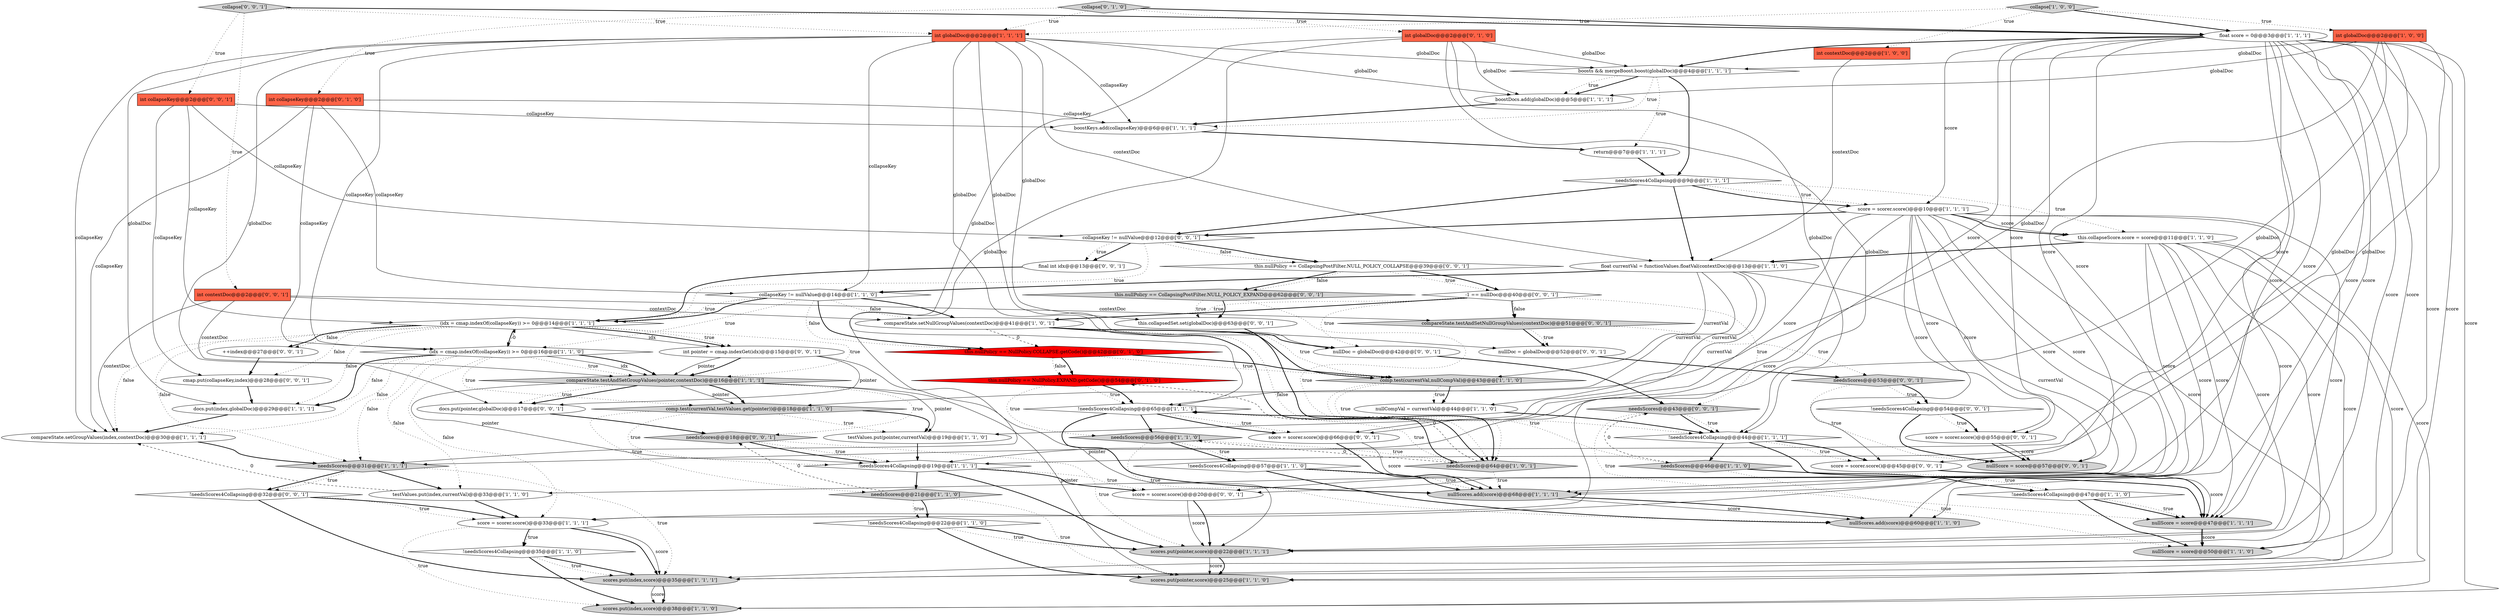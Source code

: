 digraph {
50 [style = filled, label = "this.nullPolicy == NullPolicy.EXPAND.getCode()@@@54@@@['0', '1', '0']", fillcolor = red, shape = diamond image = "AAA1AAABBB2BBB"];
34 [style = filled, label = "comp.test(currentVal,testValues.get(pointer))@@@18@@@['1', '1', '0']", fillcolor = lightgray, shape = diamond image = "AAA0AAABBB1BBB"];
40 [style = filled, label = "collapseKey != nullValue@@@14@@@['1', '1', '0']", fillcolor = white, shape = diamond image = "AAA0AAABBB1BBB"];
17 [style = filled, label = "scores.put(index,score)@@@38@@@['1', '1', '0']", fillcolor = lightgray, shape = ellipse image = "AAA0AAABBB1BBB"];
37 [style = filled, label = "!needsScores4Collapsing@@@65@@@['1', '1', '1']", fillcolor = white, shape = diamond image = "AAA0AAABBB1BBB"];
63 [style = filled, label = "collapseKey != nullValue@@@12@@@['0', '0', '1']", fillcolor = white, shape = diamond image = "AAA0AAABBB3BBB"];
75 [style = filled, label = "final int idx@@@13@@@['0', '0', '1']", fillcolor = white, shape = ellipse image = "AAA0AAABBB3BBB"];
29 [style = filled, label = "nullScores.add(score)@@@60@@@['1', '1', '0']", fillcolor = lightgray, shape = ellipse image = "AAA0AAABBB1BBB"];
71 [style = filled, label = "nullDoc = globalDoc@@@42@@@['0', '0', '1']", fillcolor = white, shape = ellipse image = "AAA0AAABBB3BBB"];
66 [style = filled, label = "score = scorer.score()@@@45@@@['0', '0', '1']", fillcolor = white, shape = ellipse image = "AAA0AAABBB3BBB"];
73 [style = filled, label = "needsScores@@@53@@@['0', '0', '1']", fillcolor = lightgray, shape = diamond image = "AAA0AAABBB3BBB"];
30 [style = filled, label = "return@@@7@@@['1', '1', '1']", fillcolor = white, shape = ellipse image = "AAA0AAABBB1BBB"];
76 [style = filled, label = "score = scorer.score()@@@55@@@['0', '0', '1']", fillcolor = white, shape = ellipse image = "AAA0AAABBB3BBB"];
24 [style = filled, label = "needsScores@@@64@@@['1', '0', '1']", fillcolor = lightgray, shape = diamond image = "AAA0AAABBB1BBB"];
54 [style = filled, label = "int pointer = cmap.indexGet(idx)@@@15@@@['0', '0', '1']", fillcolor = white, shape = ellipse image = "AAA0AAABBB3BBB"];
1 [style = filled, label = "needsScores@@@56@@@['1', '1', '0']", fillcolor = lightgray, shape = diamond image = "AAA0AAABBB1BBB"];
68 [style = filled, label = "needsScores@@@18@@@['0', '0', '1']", fillcolor = lightgray, shape = diamond image = "AAA0AAABBB3BBB"];
25 [style = filled, label = "!needsScores4Collapsing@@@57@@@['1', '1', '0']", fillcolor = white, shape = diamond image = "AAA0AAABBB1BBB"];
22 [style = filled, label = "boostKeys.add(collapseKey)@@@6@@@['1', '1', '1']", fillcolor = white, shape = ellipse image = "AAA0AAABBB1BBB"];
0 [style = filled, label = "int contextDoc@@@2@@@['1', '0', '0']", fillcolor = tomato, shape = box image = "AAA0AAABBB1BBB"];
27 [style = filled, label = "compareState.setGroupValues(index,contextDoc)@@@30@@@['1', '1', '1']", fillcolor = white, shape = ellipse image = "AAA0AAABBB1BBB"];
55 [style = filled, label = "this.nullPolicy == CollapsingPostFilter.NULL_POLICY_COLLAPSE@@@39@@@['0', '0', '1']", fillcolor = white, shape = diamond image = "AAA0AAABBB3BBB"];
3 [style = filled, label = "needsScores@@@21@@@['1', '1', '0']", fillcolor = lightgray, shape = diamond image = "AAA0AAABBB1BBB"];
28 [style = filled, label = "nullScore = score@@@47@@@['1', '1', '1']", fillcolor = lightgray, shape = ellipse image = "AAA0AAABBB1BBB"];
53 [style = filled, label = "!needsScores4Collapsing@@@32@@@['0', '0', '1']", fillcolor = white, shape = diamond image = "AAA0AAABBB3BBB"];
4 [style = filled, label = "nullScore = score@@@50@@@['1', '1', '0']", fillcolor = lightgray, shape = ellipse image = "AAA0AAABBB1BBB"];
9 [style = filled, label = "nullCompVal = currentVal@@@44@@@['1', '1', '0']", fillcolor = white, shape = ellipse image = "AAA0AAABBB1BBB"];
8 [style = filled, label = "!needsScores4Collapsing@@@19@@@['1', '1', '1']", fillcolor = white, shape = diamond image = "AAA0AAABBB1BBB"];
49 [style = filled, label = "this.nullPolicy == NullPolicy.COLLAPSE.getCode()@@@42@@@['0', '1', '0']", fillcolor = red, shape = diamond image = "AAA1AAABBB2BBB"];
41 [style = filled, label = "boostDocs.add(globalDoc)@@@5@@@['1', '1', '1']", fillcolor = white, shape = ellipse image = "AAA0AAABBB1BBB"];
19 [style = filled, label = "scores.put(pointer,score)@@@25@@@['1', '1', '0']", fillcolor = lightgray, shape = ellipse image = "AAA0AAABBB1BBB"];
10 [style = filled, label = "score = scorer.score()@@@10@@@['1', '1', '1']", fillcolor = white, shape = ellipse image = "AAA0AAABBB1BBB"];
38 [style = filled, label = "collapse['1', '0', '0']", fillcolor = lightgray, shape = diamond image = "AAA0AAABBB1BBB"];
12 [style = filled, label = "nullScores.add(score)@@@68@@@['1', '1', '1']", fillcolor = lightgray, shape = ellipse image = "AAA0AAABBB1BBB"];
59 [style = filled, label = "score = scorer.score()@@@20@@@['0', '0', '1']", fillcolor = white, shape = ellipse image = "AAA0AAABBB3BBB"];
56 [style = filled, label = "this.collapsedSet.set(globalDoc)@@@63@@@['0', '0', '1']", fillcolor = white, shape = ellipse image = "AAA0AAABBB3BBB"];
67 [style = filled, label = "collapse['0', '0', '1']", fillcolor = lightgray, shape = diamond image = "AAA0AAABBB3BBB"];
62 [style = filled, label = "this.nullPolicy == CollapsingPostFilter.NULL_POLICY_EXPAND@@@62@@@['0', '0', '1']", fillcolor = lightgray, shape = diamond image = "AAA0AAABBB3BBB"];
33 [style = filled, label = "scores.put(pointer,score)@@@22@@@['1', '1', '1']", fillcolor = lightgray, shape = ellipse image = "AAA0AAABBB1BBB"];
45 [style = filled, label = "scores.put(index,score)@@@35@@@['1', '1', '1']", fillcolor = lightgray, shape = ellipse image = "AAA0AAABBB1BBB"];
46 [style = filled, label = "collapse['0', '1', '0']", fillcolor = lightgray, shape = diamond image = "AAA0AAABBB2BBB"];
15 [style = filled, label = "testValues.put(pointer,currentVal)@@@19@@@['1', '1', '0']", fillcolor = white, shape = ellipse image = "AAA0AAABBB1BBB"];
65 [style = filled, label = "int collapseKey@@@2@@@['0', '0', '1']", fillcolor = tomato, shape = box image = "AAA0AAABBB3BBB"];
48 [style = filled, label = "int collapseKey@@@2@@@['0', '1', '0']", fillcolor = tomato, shape = box image = "AAA0AAABBB2BBB"];
36 [style = filled, label = "needsScores4Collapsing@@@9@@@['1', '1', '1']", fillcolor = white, shape = diamond image = "AAA0AAABBB1BBB"];
7 [style = filled, label = "boosts && mergeBoost.boost(globalDoc)@@@4@@@['1', '1', '1']", fillcolor = white, shape = diamond image = "AAA0AAABBB1BBB"];
23 [style = filled, label = "int globalDoc@@@2@@@['1', '1', '1']", fillcolor = tomato, shape = box image = "AAA0AAABBB1BBB"];
70 [style = filled, label = "nullScore = score@@@57@@@['0', '0', '1']", fillcolor = lightgray, shape = ellipse image = "AAA0AAABBB3BBB"];
35 [style = filled, label = "comp.test(currentVal,nullCompVal)@@@43@@@['1', '1', '0']", fillcolor = lightgray, shape = diamond image = "AAA0AAABBB1BBB"];
52 [style = filled, label = "++index@@@27@@@['0', '0', '1']", fillcolor = white, shape = ellipse image = "AAA0AAABBB3BBB"];
16 [style = filled, label = "(idx = cmap.indexOf(collapseKey)) >= 0@@@14@@@['1', '1', '1']", fillcolor = white, shape = diamond image = "AAA0AAABBB1BBB"];
72 [style = filled, label = "nullDoc = globalDoc@@@52@@@['0', '0', '1']", fillcolor = white, shape = ellipse image = "AAA0AAABBB3BBB"];
13 [style = filled, label = "float score = 0@@@3@@@['1', '1', '1']", fillcolor = white, shape = ellipse image = "AAA0AAABBB1BBB"];
60 [style = filled, label = "docs.put(pointer,globalDoc)@@@17@@@['0', '0', '1']", fillcolor = white, shape = ellipse image = "AAA0AAABBB3BBB"];
47 [style = filled, label = "int globalDoc@@@2@@@['0', '1', '0']", fillcolor = tomato, shape = box image = "AAA0AAABBB2BBB"];
2 [style = filled, label = "int globalDoc@@@2@@@['1', '0', '0']", fillcolor = tomato, shape = box image = "AAA0AAABBB1BBB"];
11 [style = filled, label = "!needsScores4Collapsing@@@35@@@['1', '1', '0']", fillcolor = white, shape = diamond image = "AAA0AAABBB1BBB"];
20 [style = filled, label = "docs.put(index,globalDoc)@@@29@@@['1', '1', '1']", fillcolor = white, shape = ellipse image = "AAA0AAABBB1BBB"];
26 [style = filled, label = "this.collapseScore.score = score@@@11@@@['1', '1', '0']", fillcolor = white, shape = ellipse image = "AAA0AAABBB1BBB"];
6 [style = filled, label = "float currentVal = functionValues.floatVal(contextDoc)@@@13@@@['1', '1', '0']", fillcolor = white, shape = ellipse image = "AAA0AAABBB1BBB"];
14 [style = filled, label = "compareState.testAndSetGroupValues(pointer,contextDoc)@@@16@@@['1', '1', '1']", fillcolor = lightgray, shape = diamond image = "AAA0AAABBB1BBB"];
18 [style = filled, label = "score = scorer.score()@@@33@@@['1', '1', '1']", fillcolor = white, shape = ellipse image = "AAA0AAABBB1BBB"];
31 [style = filled, label = "!needsScores4Collapsing@@@22@@@['1', '1', '0']", fillcolor = white, shape = diamond image = "AAA0AAABBB1BBB"];
39 [style = filled, label = "!needsScores4Collapsing@@@44@@@['1', '1', '1']", fillcolor = white, shape = diamond image = "AAA0AAABBB1BBB"];
21 [style = filled, label = "compareState.setNullGroupValues(contextDoc)@@@41@@@['1', '0', '1']", fillcolor = white, shape = ellipse image = "AAA0AAABBB1BBB"];
32 [style = filled, label = "testValues.put(index,currentVal)@@@33@@@['1', '1', '0']", fillcolor = white, shape = ellipse image = "AAA0AAABBB1BBB"];
61 [style = filled, label = "int contextDoc@@@2@@@['0', '0', '1']", fillcolor = tomato, shape = box image = "AAA0AAABBB3BBB"];
57 [style = filled, label = "score = scorer.score()@@@66@@@['0', '0', '1']", fillcolor = white, shape = ellipse image = "AAA0AAABBB3BBB"];
64 [style = filled, label = "compareState.testAndSetNullGroupValues(contextDoc)@@@51@@@['0', '0', '1']", fillcolor = lightgray, shape = diamond image = "AAA0AAABBB3BBB"];
74 [style = filled, label = "-1 == nullDoc@@@40@@@['0', '0', '1']", fillcolor = white, shape = diamond image = "AAA0AAABBB3BBB"];
43 [style = filled, label = "(idx = cmap.indexOf(collapseKey)) >= 0@@@16@@@['1', '1', '0']", fillcolor = white, shape = diamond image = "AAA0AAABBB1BBB"];
42 [style = filled, label = "needsScores@@@46@@@['1', '1', '0']", fillcolor = lightgray, shape = diamond image = "AAA0AAABBB1BBB"];
51 [style = filled, label = "!needsScores4Collapsing@@@54@@@['0', '0', '1']", fillcolor = white, shape = diamond image = "AAA0AAABBB3BBB"];
58 [style = filled, label = "needsScores@@@43@@@['0', '0', '1']", fillcolor = lightgray, shape = diamond image = "AAA0AAABBB3BBB"];
5 [style = filled, label = "!needsScores4Collapsing@@@47@@@['1', '1', '0']", fillcolor = white, shape = diamond image = "AAA0AAABBB1BBB"];
44 [style = filled, label = "needsScores@@@31@@@['1', '1', '1']", fillcolor = lightgray, shape = diamond image = "AAA0AAABBB1BBB"];
69 [style = filled, label = "cmap.put(collapseKey,index)@@@28@@@['0', '0', '1']", fillcolor = white, shape = ellipse image = "AAA0AAABBB3BBB"];
75->16 [style = bold, label=""];
24->12 [style = dotted, label="true"];
40->49 [style = bold, label=""];
23->7 [style = solid, label="globalDoc"];
64->73 [style = dotted, label="true"];
16->52 [style = bold, label=""];
37->57 [style = dotted, label="true"];
23->56 [style = solid, label="globalDoc"];
10->76 [style = solid, label="score"];
46->13 [style = bold, label=""];
55->74 [style = dotted, label="true"];
26->45 [style = solid, label="score"];
32->27 [style = dashed, label="0"];
55->62 [style = bold, label=""];
61->64 [style = solid, label="contextDoc"];
54->60 [style = solid, label="pointer"];
27->44 [style = bold, label=""];
23->22 [style = solid, label="collapseKey"];
13->4 [style = solid, label="score"];
34->15 [style = bold, label=""];
2->41 [style = solid, label="globalDoc"];
30->36 [style = bold, label=""];
21->24 [style = bold, label=""];
35->42 [style = dotted, label="true"];
10->59 [style = solid, label="score"];
13->33 [style = solid, label="score"];
6->32 [style = solid, label="currentVal"];
25->29 [style = bold, label=""];
5->28 [style = bold, label=""];
45->17 [style = solid, label="score"];
13->57 [style = solid, label="score"];
10->66 [style = solid, label="score"];
16->54 [style = solid, label="idx"];
2->8 [style = solid, label="globalDoc"];
44->53 [style = bold, label=""];
22->30 [style = bold, label=""];
18->45 [style = bold, label=""];
74->21 [style = bold, label=""];
40->43 [style = dotted, label="true"];
73->51 [style = dotted, label="true"];
63->55 [style = dotted, label="false"];
20->27 [style = bold, label=""];
13->28 [style = solid, label="score"];
55->74 [style = bold, label=""];
63->55 [style = bold, label=""];
61->27 [style = solid, label="contextDoc"];
23->60 [style = solid, label="globalDoc"];
71->58 [style = bold, label=""];
40->16 [style = bold, label=""];
12->29 [style = solid, label="score"];
48->40 [style = solid, label="collapseKey"];
6->34 [style = solid, label="currentVal"];
13->45 [style = solid, label="score"];
0->6 [style = solid, label="contextDoc"];
51->76 [style = dotted, label="true"];
72->73 [style = bold, label=""];
52->69 [style = bold, label=""];
46->48 [style = dotted, label="true"];
67->61 [style = dotted, label="true"];
7->41 [style = dotted, label="true"];
43->14 [style = dotted, label="true"];
65->69 [style = solid, label="collapseKey"];
16->43 [style = bold, label=""];
63->75 [style = bold, label=""];
50->1 [style = dotted, label="true"];
74->71 [style = dotted, label="true"];
60->68 [style = bold, label=""];
26->12 [style = solid, label="score"];
41->22 [style = bold, label=""];
45->17 [style = bold, label=""];
32->18 [style = bold, label=""];
10->70 [style = solid, label="score"];
21->35 [style = bold, label=""];
66->28 [style = bold, label=""];
26->4 [style = solid, label="score"];
51->76 [style = bold, label=""];
63->16 [style = dotted, label="true"];
68->8 [style = dotted, label="true"];
74->58 [style = dotted, label="true"];
62->56 [style = bold, label=""];
33->19 [style = solid, label="score"];
36->6 [style = bold, label=""];
14->19 [style = solid, label="pointer"];
36->63 [style = bold, label=""];
2->44 [style = solid, label="globalDoc"];
9->39 [style = bold, label=""];
13->66 [style = solid, label="score"];
50->37 [style = dotted, label="true"];
26->19 [style = solid, label="score"];
43->14 [style = solid, label="idx"];
57->12 [style = solid, label="score"];
13->10 [style = solid, label="score"];
50->37 [style = bold, label=""];
23->27 [style = solid, label="collapseKey"];
14->34 [style = solid, label="pointer"];
18->11 [style = bold, label=""];
37->1 [style = bold, label=""];
43->27 [style = dotted, label="false"];
25->12 [style = dotted, label="true"];
10->26 [style = bold, label=""];
14->60 [style = bold, label=""];
23->41 [style = solid, label="globalDoc"];
6->15 [style = solid, label="currentVal"];
26->6 [style = bold, label=""];
69->20 [style = bold, label=""];
21->24 [style = dotted, label="false"];
31->33 [style = dotted, label="true"];
26->33 [style = solid, label="score"];
58->39 [style = bold, label=""];
62->24 [style = dotted, label="true"];
10->12 [style = solid, label="score"];
18->11 [style = dotted, label="true"];
34->8 [style = dotted, label="true"];
12->29 [style = bold, label=""];
10->57 [style = solid, label="score"];
74->64 [style = dotted, label="false"];
57->12 [style = bold, label=""];
23->40 [style = solid, label="collapseKey"];
1->24 [style = dashed, label="0"];
31->33 [style = bold, label=""];
44->32 [style = bold, label=""];
39->66 [style = bold, label=""];
38->23 [style = dotted, label="true"];
16->14 [style = dotted, label="true"];
24->50 [style = dashed, label="0"];
11->17 [style = bold, label=""];
14->68 [style = dotted, label="true"];
18->17 [style = dotted, label="true"];
16->52 [style = dotted, label="false"];
7->22 [style = dotted, label="true"];
13->29 [style = solid, label="score"];
54->33 [style = solid, label="pointer"];
66->28 [style = solid, label="score"];
39->42 [style = bold, label=""];
21->35 [style = dotted, label="true"];
40->21 [style = bold, label=""];
44->45 [style = dotted, label="true"];
67->65 [style = dotted, label="true"];
47->41 [style = solid, label="globalDoc"];
2->37 [style = solid, label="globalDoc"];
2->7 [style = solid, label="globalDoc"];
23->72 [style = solid, label="globalDoc"];
8->33 [style = bold, label=""];
64->72 [style = bold, label=""];
16->69 [style = dotted, label="false"];
47->37 [style = solid, label="globalDoc"];
65->16 [style = solid, label="collapseKey"];
49->35 [style = bold, label=""];
35->9 [style = bold, label=""];
13->70 [style = solid, label="score"];
73->51 [style = bold, label=""];
44->53 [style = dotted, label="true"];
46->47 [style = dotted, label="true"];
43->20 [style = bold, label=""];
8->3 [style = bold, label=""];
61->21 [style = solid, label="contextDoc"];
16->27 [style = dotted, label="false"];
26->29 [style = solid, label="score"];
39->66 [style = dotted, label="true"];
65->63 [style = solid, label="collapseKey"];
6->9 [style = solid, label="currentVal"];
76->70 [style = solid, label="score"];
8->59 [style = bold, label=""];
13->76 [style = solid, label="score"];
56->24 [style = bold, label=""];
58->39 [style = dotted, label="true"];
47->39 [style = solid, label="globalDoc"];
6->35 [style = solid, label="currentVal"];
13->18 [style = solid, label="score"];
49->50 [style = bold, label=""];
37->12 [style = bold, label=""];
10->45 [style = solid, label="score"];
16->54 [style = bold, label=""];
21->71 [style = bold, label=""];
43->16 [style = dashed, label="0"];
18->45 [style = solid, label="score"];
58->28 [style = dotted, label="true"];
14->60 [style = dotted, label="true"];
42->5 [style = dotted, label="true"];
42->58 [style = dashed, label="0"];
48->22 [style = solid, label="collapseKey"];
43->14 [style = bold, label=""];
13->19 [style = solid, label="score"];
14->8 [style = solid, label="pointer"];
47->8 [style = solid, label="globalDoc"];
43->32 [style = dotted, label="false"];
43->44 [style = dotted, label="false"];
59->33 [style = solid, label="score"];
10->18 [style = solid, label="score"];
48->43 [style = solid, label="collapseKey"];
47->44 [style = solid, label="globalDoc"];
13->59 [style = solid, label="score"];
5->4 [style = bold, label=""];
34->15 [style = dotted, label="true"];
76->70 [style = bold, label=""];
47->7 [style = solid, label="globalDoc"];
73->70 [style = dotted, label="true"];
40->21 [style = dotted, label="false"];
7->41 [style = bold, label=""];
23->43 [style = solid, label="collapseKey"];
59->33 [style = bold, label=""];
33->19 [style = bold, label=""];
54->14 [style = solid, label="pointer"];
10->33 [style = solid, label="score"];
67->23 [style = dotted, label="true"];
1->25 [style = bold, label=""];
5->28 [style = dotted, label="true"];
15->8 [style = bold, label=""];
31->19 [style = bold, label=""];
7->36 [style = bold, label=""];
54->14 [style = bold, label=""];
36->26 [style = dotted, label="true"];
36->10 [style = bold, label=""];
37->57 [style = bold, label=""];
35->39 [style = dotted, label="true"];
65->22 [style = solid, label="collapseKey"];
24->1 [style = dotted, label="true"];
55->62 [style = dotted, label="false"];
1->25 [style = dotted, label="true"];
26->28 [style = solid, label="score"];
67->13 [style = bold, label=""];
46->23 [style = dotted, label="true"];
16->54 [style = dotted, label="true"];
64->72 [style = dotted, label="true"];
3->31 [style = bold, label=""];
53->18 [style = bold, label=""];
49->50 [style = dotted, label="false"];
63->75 [style = dotted, label="true"];
68->33 [style = dotted, label="true"];
40->49 [style = dotted, label="false"];
11->45 [style = bold, label=""];
35->9 [style = dotted, label="true"];
74->64 [style = bold, label=""];
10->63 [style = bold, label=""];
42->4 [style = dotted, label="true"];
13->12 [style = solid, label="score"];
14->34 [style = bold, label=""];
53->18 [style = dotted, label="true"];
2->39 [style = solid, label="globalDoc"];
40->16 [style = dotted, label="true"];
43->18 [style = dotted, label="false"];
11->45 [style = dotted, label="true"];
38->0 [style = dotted, label="true"];
10->26 [style = solid, label="score"];
8->59 [style = dotted, label="true"];
43->34 [style = dotted, label="true"];
39->28 [style = bold, label=""];
61->14 [style = solid, label="contextDoc"];
23->20 [style = solid, label="globalDoc"];
36->10 [style = dotted, label="true"];
23->71 [style = solid, label="globalDoc"];
13->17 [style = solid, label="score"];
1->29 [style = dotted, label="true"];
51->70 [style = bold, label=""];
14->15 [style = solid, label="pointer"];
74->21 [style = dotted, label="true"];
3->68 [style = dashed, label="0"];
34->3 [style = dotted, label="true"];
3->19 [style = dotted, label="true"];
49->35 [style = dotted, label="true"];
16->20 [style = dotted, label="false"];
10->28 [style = solid, label="score"];
25->12 [style = bold, label=""];
13->7 [style = bold, label=""];
6->40 [style = bold, label=""];
28->4 [style = solid, label="score"];
38->2 [style = dotted, label="true"];
24->37 [style = bold, label=""];
24->37 [style = dotted, label="true"];
3->31 [style = dotted, label="true"];
26->17 [style = solid, label="score"];
48->27 [style = solid, label="collapseKey"];
43->20 [style = dotted, label="false"];
62->56 [style = dotted, label="true"];
21->49 [style = dashed, label="0"];
42->5 [style = bold, label=""];
68->8 [style = bold, label=""];
7->30 [style = dotted, label="true"];
38->13 [style = bold, label=""];
16->44 [style = dotted, label="false"];
23->6 [style = solid, label="contextDoc"];
53->45 [style = bold, label=""];
28->4 [style = bold, label=""];
}
